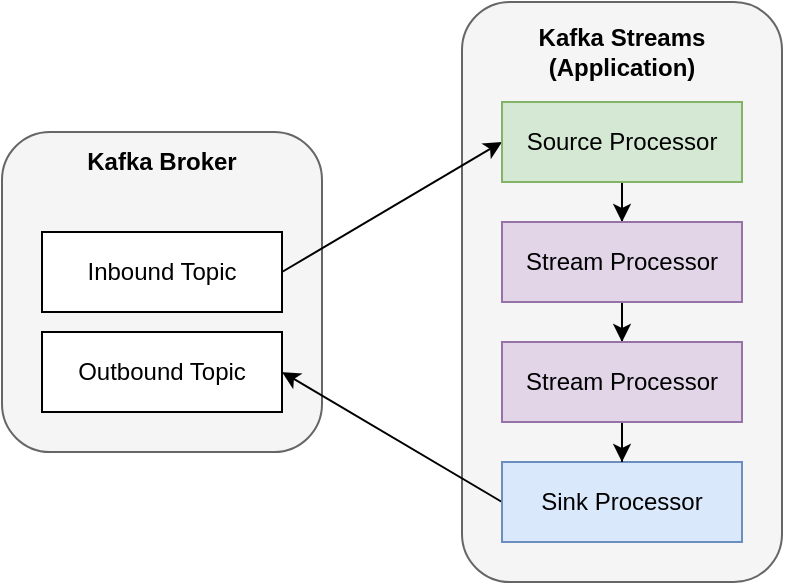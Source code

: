 <mxfile version="24.2.1" type="github">
  <diagram name="페이지-1" id="J1Tt04icmtqUt2nDNbsf">
    <mxGraphModel dx="1548" dy="997" grid="1" gridSize="10" guides="1" tooltips="1" connect="1" arrows="1" fold="1" page="1" pageScale="1" pageWidth="1169" pageHeight="827" math="0" shadow="0">
      <root>
        <mxCell id="0" />
        <mxCell id="1" parent="0" />
        <mxCell id="ob_Er8QgK_pdc9j6Z_gC-9" value="" style="rounded=1;whiteSpace=wrap;html=1;fillColor=#f5f5f5;fontColor=#333333;strokeColor=#666666;" vertex="1" parent="1">
          <mxGeometry x="390" y="55" width="160" height="290" as="geometry" />
        </mxCell>
        <mxCell id="ob_Er8QgK_pdc9j6Z_gC-1" value="" style="rounded=1;whiteSpace=wrap;html=1;fillColor=#f5f5f5;fontColor=#333333;strokeColor=#666666;" vertex="1" parent="1">
          <mxGeometry x="160" y="120" width="160" height="160" as="geometry" />
        </mxCell>
        <mxCell id="ob_Er8QgK_pdc9j6Z_gC-14" style="rounded=0;orthogonalLoop=1;jettySize=auto;html=1;entryX=0;entryY=0.5;entryDx=0;entryDy=0;exitX=1;exitY=0.5;exitDx=0;exitDy=0;" edge="1" parent="1" source="ob_Er8QgK_pdc9j6Z_gC-2" target="ob_Er8QgK_pdc9j6Z_gC-6">
          <mxGeometry relative="1" as="geometry" />
        </mxCell>
        <mxCell id="ob_Er8QgK_pdc9j6Z_gC-2" value="Inbound Topic" style="rounded=0;whiteSpace=wrap;html=1;" vertex="1" parent="1">
          <mxGeometry x="180" y="170" width="120" height="40" as="geometry" />
        </mxCell>
        <mxCell id="ob_Er8QgK_pdc9j6Z_gC-3" value="Outbound Topic" style="rounded=0;whiteSpace=wrap;html=1;" vertex="1" parent="1">
          <mxGeometry x="180" y="220" width="120" height="40" as="geometry" />
        </mxCell>
        <mxCell id="ob_Er8QgK_pdc9j6Z_gC-16" style="edgeStyle=orthogonalEdgeStyle;rounded=0;orthogonalLoop=1;jettySize=auto;html=1;" edge="1" parent="1" source="ob_Er8QgK_pdc9j6Z_gC-6" target="ob_Er8QgK_pdc9j6Z_gC-7">
          <mxGeometry relative="1" as="geometry" />
        </mxCell>
        <mxCell id="ob_Er8QgK_pdc9j6Z_gC-6" value="Source Processor" style="rounded=0;whiteSpace=wrap;html=1;fillColor=#d5e8d4;strokeColor=#82b366;" vertex="1" parent="1">
          <mxGeometry x="410" y="105" width="120" height="40" as="geometry" />
        </mxCell>
        <mxCell id="ob_Er8QgK_pdc9j6Z_gC-17" style="edgeStyle=orthogonalEdgeStyle;rounded=0;orthogonalLoop=1;jettySize=auto;html=1;entryX=0.5;entryY=0;entryDx=0;entryDy=0;" edge="1" parent="1" source="ob_Er8QgK_pdc9j6Z_gC-7" target="ob_Er8QgK_pdc9j6Z_gC-10">
          <mxGeometry relative="1" as="geometry" />
        </mxCell>
        <mxCell id="ob_Er8QgK_pdc9j6Z_gC-7" value="Stream Processor" style="rounded=0;whiteSpace=wrap;html=1;fillColor=#e1d5e7;strokeColor=#9673a6;" vertex="1" parent="1">
          <mxGeometry x="410" y="165" width="120" height="40" as="geometry" />
        </mxCell>
        <mxCell id="ob_Er8QgK_pdc9j6Z_gC-15" style="rounded=0;orthogonalLoop=1;jettySize=auto;html=1;entryX=1;entryY=0.5;entryDx=0;entryDy=0;exitX=0;exitY=0.5;exitDx=0;exitDy=0;" edge="1" parent="1" source="ob_Er8QgK_pdc9j6Z_gC-8" target="ob_Er8QgK_pdc9j6Z_gC-3">
          <mxGeometry relative="1" as="geometry" />
        </mxCell>
        <mxCell id="ob_Er8QgK_pdc9j6Z_gC-8" value="Sink Processor" style="rounded=0;whiteSpace=wrap;html=1;fillColor=#dae8fc;strokeColor=#6c8ebf;" vertex="1" parent="1">
          <mxGeometry x="410" y="285" width="120" height="40" as="geometry" />
        </mxCell>
        <mxCell id="ob_Er8QgK_pdc9j6Z_gC-18" style="edgeStyle=orthogonalEdgeStyle;rounded=0;orthogonalLoop=1;jettySize=auto;html=1;entryX=0.5;entryY=0;entryDx=0;entryDy=0;" edge="1" parent="1" source="ob_Er8QgK_pdc9j6Z_gC-10" target="ob_Er8QgK_pdc9j6Z_gC-8">
          <mxGeometry relative="1" as="geometry" />
        </mxCell>
        <mxCell id="ob_Er8QgK_pdc9j6Z_gC-10" value="Stream Processor" style="rounded=0;whiteSpace=wrap;html=1;fillColor=#e1d5e7;strokeColor=#9673a6;" vertex="1" parent="1">
          <mxGeometry x="410" y="225" width="120" height="40" as="geometry" />
        </mxCell>
        <mxCell id="ob_Er8QgK_pdc9j6Z_gC-11" value="&lt;b&gt;Kafka Broker&lt;/b&gt;" style="text;html=1;align=center;verticalAlign=middle;whiteSpace=wrap;rounded=0;" vertex="1" parent="1">
          <mxGeometry x="185" y="120" width="110" height="30" as="geometry" />
        </mxCell>
        <mxCell id="ob_Er8QgK_pdc9j6Z_gC-13" value="&lt;b&gt;Kafka Streams&lt;/b&gt;&lt;div&gt;&lt;b&gt;(Application)&lt;/b&gt;&lt;/div&gt;" style="text;html=1;align=center;verticalAlign=middle;whiteSpace=wrap;rounded=0;" vertex="1" parent="1">
          <mxGeometry x="415" y="65" width="110" height="30" as="geometry" />
        </mxCell>
      </root>
    </mxGraphModel>
  </diagram>
</mxfile>
